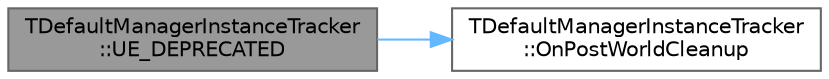 digraph "TDefaultManagerInstanceTracker::UE_DEPRECATED"
{
 // INTERACTIVE_SVG=YES
 // LATEX_PDF_SIZE
  bgcolor="transparent";
  edge [fontname=Helvetica,fontsize=10,labelfontname=Helvetica,labelfontsize=10];
  node [fontname=Helvetica,fontsize=10,shape=box,height=0.2,width=0.4];
  rankdir="LR";
  Node1 [id="Node000001",label="TDefaultManagerInstanceTracker\l::UE_DEPRECATED",height=0.2,width=0.4,color="gray40", fillcolor="grey60", style="filled", fontcolor="black",tooltip=" "];
  Node1 -> Node2 [id="edge1_Node000001_Node000002",color="steelblue1",style="solid",tooltip=" "];
  Node2 [id="Node000002",label="TDefaultManagerInstanceTracker\l::OnPostWorldCleanup",height=0.2,width=0.4,color="grey40", fillcolor="white", style="filled",URL="$d1/df8/structTDefaultManagerInstanceTracker.html#af3cc5989d3571a458c15f1734009bf58",tooltip=" "];
}
